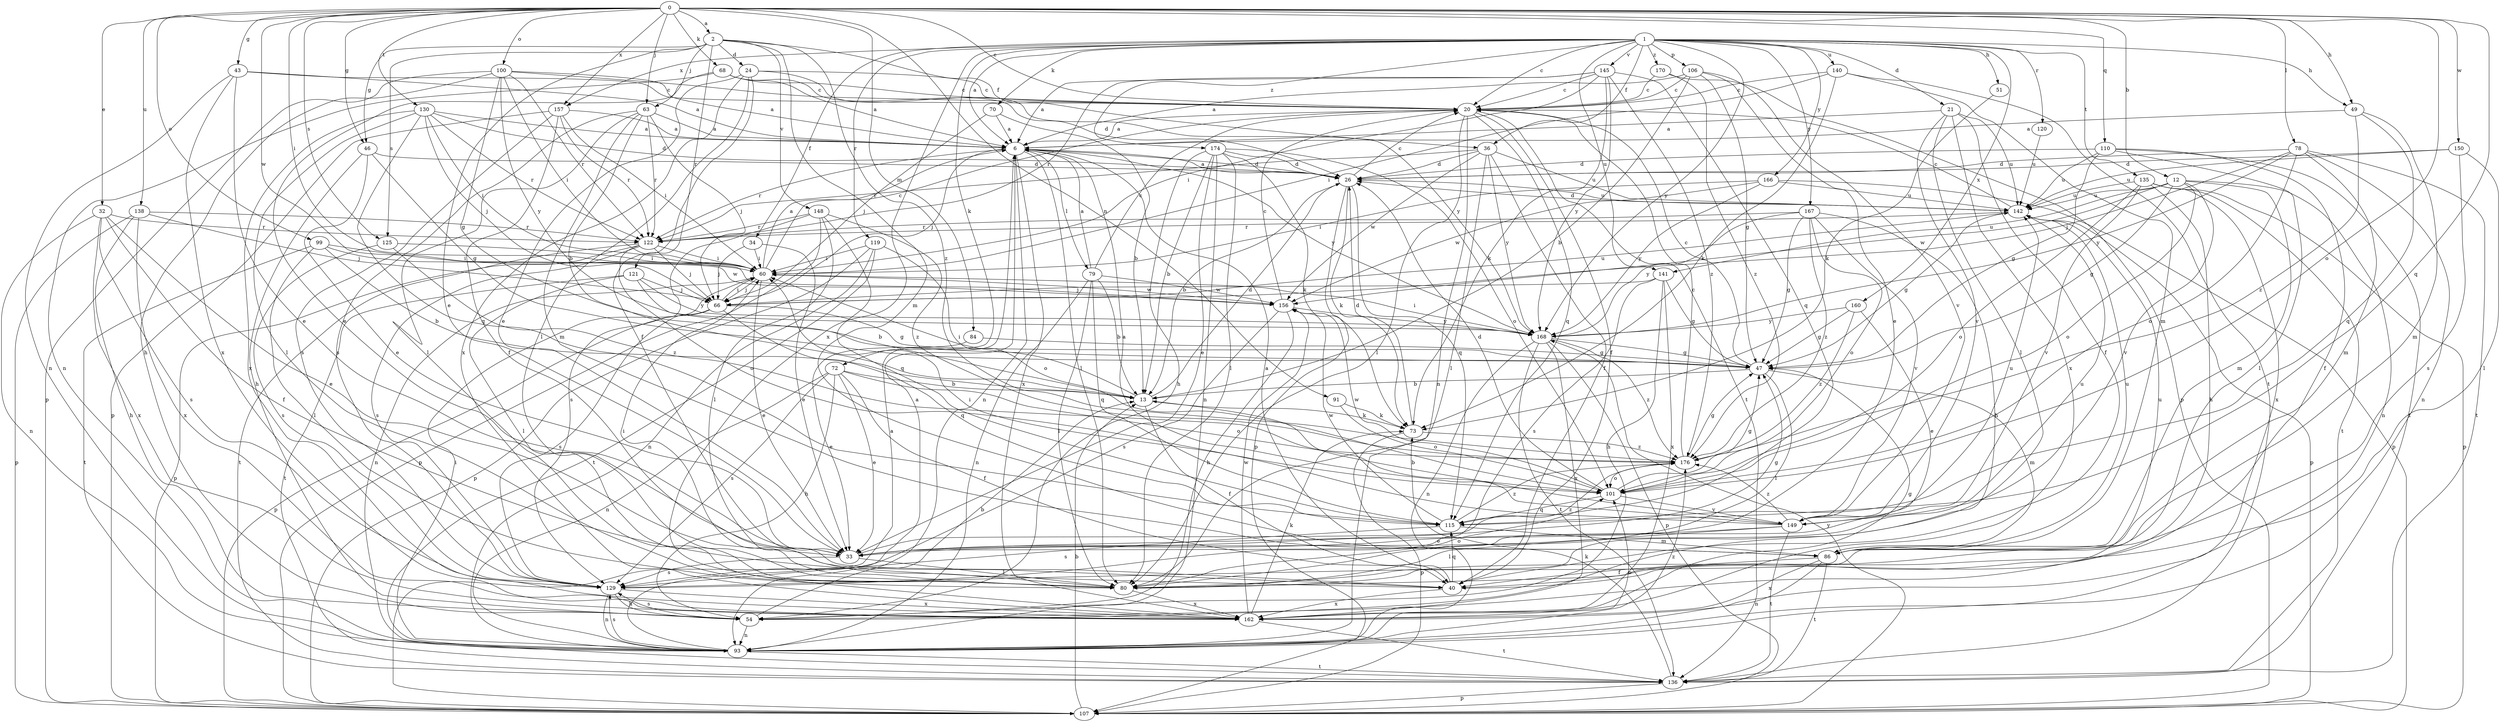 strict digraph  {
0;
1;
2;
6;
12;
13;
20;
21;
24;
26;
32;
33;
34;
36;
40;
43;
46;
47;
49;
51;
54;
60;
63;
66;
68;
70;
72;
73;
78;
79;
80;
84;
86;
91;
93;
99;
100;
101;
106;
107;
110;
115;
119;
120;
121;
122;
125;
129;
130;
135;
136;
138;
140;
141;
142;
145;
148;
149;
150;
156;
157;
160;
162;
166;
167;
168;
170;
174;
176;
0 -> 2  [label=a];
0 -> 12  [label=b];
0 -> 20  [label=c];
0 -> 32  [label=e];
0 -> 43  [label=g];
0 -> 46  [label=g];
0 -> 49  [label=h];
0 -> 60  [label=i];
0 -> 63  [label=j];
0 -> 68  [label=k];
0 -> 78  [label=l];
0 -> 84  [label=m];
0 -> 91  [label=n];
0 -> 99  [label=o];
0 -> 100  [label=o];
0 -> 101  [label=o];
0 -> 110  [label=q];
0 -> 115  [label=q];
0 -> 125  [label=s];
0 -> 130  [label=t];
0 -> 138  [label=u];
0 -> 150  [label=w];
0 -> 156  [label=w];
0 -> 157  [label=x];
1 -> 6  [label=a];
1 -> 20  [label=c];
1 -> 21  [label=d];
1 -> 34  [label=f];
1 -> 36  [label=f];
1 -> 49  [label=h];
1 -> 51  [label=h];
1 -> 70  [label=k];
1 -> 72  [label=k];
1 -> 106  [label=p];
1 -> 119  [label=r];
1 -> 120  [label=r];
1 -> 135  [label=t];
1 -> 140  [label=u];
1 -> 141  [label=u];
1 -> 145  [label=v];
1 -> 157  [label=x];
1 -> 160  [label=x];
1 -> 162  [label=x];
1 -> 166  [label=y];
1 -> 167  [label=y];
1 -> 168  [label=y];
1 -> 170  [label=z];
1 -> 174  [label=z];
2 -> 24  [label=d];
2 -> 33  [label=e];
2 -> 36  [label=f];
2 -> 46  [label=g];
2 -> 63  [label=j];
2 -> 86  [label=m];
2 -> 121  [label=r];
2 -> 125  [label=s];
2 -> 148  [label=v];
2 -> 176  [label=z];
6 -> 26  [label=d];
6 -> 66  [label=j];
6 -> 79  [label=l];
6 -> 80  [label=l];
6 -> 93  [label=n];
6 -> 122  [label=r];
6 -> 162  [label=x];
6 -> 168  [label=y];
12 -> 47  [label=g];
12 -> 86  [label=m];
12 -> 93  [label=n];
12 -> 101  [label=o];
12 -> 141  [label=u];
12 -> 142  [label=u];
12 -> 149  [label=v];
12 -> 156  [label=w];
13 -> 26  [label=d];
13 -> 40  [label=f];
13 -> 60  [label=i];
13 -> 73  [label=k];
20 -> 6  [label=a];
20 -> 40  [label=f];
20 -> 80  [label=l];
20 -> 93  [label=n];
20 -> 115  [label=q];
20 -> 136  [label=t];
21 -> 6  [label=a];
21 -> 40  [label=f];
21 -> 80  [label=l];
21 -> 142  [label=u];
21 -> 149  [label=v];
21 -> 162  [label=x];
24 -> 20  [label=c];
24 -> 33  [label=e];
24 -> 40  [label=f];
24 -> 80  [label=l];
24 -> 162  [label=x];
24 -> 168  [label=y];
26 -> 6  [label=a];
26 -> 13  [label=b];
26 -> 20  [label=c];
26 -> 73  [label=k];
26 -> 107  [label=p];
26 -> 115  [label=q];
26 -> 142  [label=u];
32 -> 33  [label=e];
32 -> 40  [label=f];
32 -> 93  [label=n];
32 -> 122  [label=r];
32 -> 129  [label=s];
32 -> 162  [label=x];
33 -> 47  [label=g];
33 -> 80  [label=l];
33 -> 129  [label=s];
33 -> 142  [label=u];
33 -> 176  [label=z];
34 -> 33  [label=e];
34 -> 60  [label=i];
34 -> 66  [label=j];
36 -> 26  [label=d];
36 -> 40  [label=f];
36 -> 80  [label=l];
36 -> 122  [label=r];
36 -> 142  [label=u];
36 -> 156  [label=w];
36 -> 168  [label=y];
40 -> 6  [label=a];
40 -> 115  [label=q];
40 -> 142  [label=u];
40 -> 162  [label=x];
43 -> 6  [label=a];
43 -> 20  [label=c];
43 -> 33  [label=e];
43 -> 93  [label=n];
43 -> 162  [label=x];
46 -> 26  [label=d];
46 -> 33  [label=e];
46 -> 47  [label=g];
46 -> 54  [label=h];
47 -> 13  [label=b];
47 -> 20  [label=c];
47 -> 80  [label=l];
47 -> 86  [label=m];
49 -> 6  [label=a];
49 -> 86  [label=m];
49 -> 115  [label=q];
49 -> 176  [label=z];
51 -> 73  [label=k];
54 -> 13  [label=b];
54 -> 93  [label=n];
54 -> 129  [label=s];
60 -> 6  [label=a];
60 -> 20  [label=c];
60 -> 33  [label=e];
60 -> 66  [label=j];
60 -> 93  [label=n];
60 -> 156  [label=w];
63 -> 6  [label=a];
63 -> 13  [label=b];
63 -> 66  [label=j];
63 -> 80  [label=l];
63 -> 86  [label=m];
63 -> 122  [label=r];
63 -> 129  [label=s];
66 -> 47  [label=g];
66 -> 60  [label=i];
66 -> 107  [label=p];
66 -> 115  [label=q];
66 -> 129  [label=s];
66 -> 142  [label=u];
68 -> 6  [label=a];
68 -> 20  [label=c];
68 -> 26  [label=d];
68 -> 33  [label=e];
68 -> 93  [label=n];
70 -> 6  [label=a];
70 -> 13  [label=b];
70 -> 66  [label=j];
72 -> 13  [label=b];
72 -> 33  [label=e];
72 -> 40  [label=f];
72 -> 54  [label=h];
72 -> 93  [label=n];
72 -> 101  [label=o];
72 -> 129  [label=s];
73 -> 26  [label=d];
73 -> 107  [label=p];
73 -> 176  [label=z];
78 -> 26  [label=d];
78 -> 66  [label=j];
78 -> 86  [label=m];
78 -> 93  [label=n];
78 -> 101  [label=o];
78 -> 136  [label=t];
78 -> 168  [label=y];
79 -> 6  [label=a];
79 -> 13  [label=b];
79 -> 20  [label=c];
79 -> 80  [label=l];
79 -> 93  [label=n];
79 -> 115  [label=q];
79 -> 156  [label=w];
80 -> 60  [label=i];
80 -> 101  [label=o];
80 -> 162  [label=x];
84 -> 33  [label=e];
84 -> 47  [label=g];
86 -> 40  [label=f];
86 -> 93  [label=n];
86 -> 136  [label=t];
86 -> 142  [label=u];
86 -> 162  [label=x];
91 -> 73  [label=k];
91 -> 101  [label=o];
93 -> 6  [label=a];
93 -> 60  [label=i];
93 -> 101  [label=o];
93 -> 129  [label=s];
93 -> 136  [label=t];
93 -> 176  [label=z];
99 -> 13  [label=b];
99 -> 60  [label=i];
99 -> 80  [label=l];
99 -> 136  [label=t];
99 -> 156  [label=w];
100 -> 6  [label=a];
100 -> 20  [label=c];
100 -> 47  [label=g];
100 -> 54  [label=h];
100 -> 60  [label=i];
100 -> 107  [label=p];
100 -> 122  [label=r];
100 -> 168  [label=y];
101 -> 26  [label=d];
101 -> 47  [label=g];
101 -> 115  [label=q];
101 -> 149  [label=v];
101 -> 156  [label=w];
106 -> 6  [label=a];
106 -> 13  [label=b];
106 -> 20  [label=c];
106 -> 33  [label=e];
106 -> 47  [label=g];
106 -> 149  [label=v];
107 -> 6  [label=a];
107 -> 13  [label=b];
107 -> 168  [label=y];
110 -> 26  [label=d];
110 -> 40  [label=f];
110 -> 47  [label=g];
110 -> 80  [label=l];
110 -> 136  [label=t];
110 -> 142  [label=u];
115 -> 86  [label=m];
115 -> 129  [label=s];
115 -> 156  [label=w];
115 -> 176  [label=z];
119 -> 60  [label=i];
119 -> 93  [label=n];
119 -> 101  [label=o];
119 -> 107  [label=p];
119 -> 136  [label=t];
120 -> 142  [label=u];
121 -> 13  [label=b];
121 -> 66  [label=j];
121 -> 80  [label=l];
121 -> 136  [label=t];
121 -> 168  [label=y];
122 -> 60  [label=i];
122 -> 66  [label=j];
122 -> 101  [label=o];
122 -> 107  [label=p];
122 -> 129  [label=s];
122 -> 136  [label=t];
125 -> 60  [label=i];
125 -> 129  [label=s];
125 -> 176  [label=z];
129 -> 54  [label=h];
129 -> 93  [label=n];
129 -> 162  [label=x];
130 -> 6  [label=a];
130 -> 26  [label=d];
130 -> 60  [label=i];
130 -> 66  [label=j];
130 -> 80  [label=l];
130 -> 115  [label=q];
130 -> 122  [label=r];
130 -> 162  [label=x];
135 -> 54  [label=h];
135 -> 101  [label=o];
135 -> 107  [label=p];
135 -> 136  [label=t];
135 -> 142  [label=u];
135 -> 149  [label=v];
135 -> 162  [label=x];
136 -> 73  [label=k];
136 -> 107  [label=p];
138 -> 54  [label=h];
138 -> 66  [label=j];
138 -> 107  [label=p];
138 -> 122  [label=r];
138 -> 162  [label=x];
140 -> 20  [label=c];
140 -> 60  [label=i];
140 -> 73  [label=k];
140 -> 86  [label=m];
140 -> 136  [label=t];
141 -> 47  [label=g];
141 -> 54  [label=h];
141 -> 66  [label=j];
141 -> 129  [label=s];
141 -> 162  [label=x];
142 -> 20  [label=c];
142 -> 26  [label=d];
142 -> 47  [label=g];
142 -> 107  [label=p];
142 -> 122  [label=r];
145 -> 6  [label=a];
145 -> 20  [label=c];
145 -> 60  [label=i];
145 -> 73  [label=k];
145 -> 115  [label=q];
145 -> 122  [label=r];
145 -> 168  [label=y];
145 -> 176  [label=z];
148 -> 80  [label=l];
148 -> 107  [label=p];
148 -> 115  [label=q];
148 -> 122  [label=r];
148 -> 129  [label=s];
148 -> 176  [label=z];
149 -> 6  [label=a];
149 -> 13  [label=b];
149 -> 33  [label=e];
149 -> 60  [label=i];
149 -> 80  [label=l];
149 -> 136  [label=t];
149 -> 142  [label=u];
149 -> 176  [label=z];
150 -> 26  [label=d];
150 -> 80  [label=l];
150 -> 129  [label=s];
150 -> 142  [label=u];
156 -> 20  [label=c];
156 -> 54  [label=h];
156 -> 129  [label=s];
156 -> 168  [label=y];
157 -> 6  [label=a];
157 -> 40  [label=f];
157 -> 60  [label=i];
157 -> 107  [label=p];
157 -> 122  [label=r];
157 -> 129  [label=s];
160 -> 33  [label=e];
160 -> 47  [label=g];
160 -> 168  [label=y];
160 -> 176  [label=z];
162 -> 47  [label=g];
162 -> 73  [label=k];
162 -> 136  [label=t];
162 -> 156  [label=w];
166 -> 60  [label=i];
166 -> 107  [label=p];
166 -> 142  [label=u];
166 -> 156  [label=w];
166 -> 168  [label=y];
167 -> 47  [label=g];
167 -> 54  [label=h];
167 -> 101  [label=o];
167 -> 122  [label=r];
167 -> 149  [label=v];
167 -> 168  [label=y];
167 -> 176  [label=z];
168 -> 47  [label=g];
168 -> 60  [label=i];
168 -> 93  [label=n];
168 -> 107  [label=p];
168 -> 136  [label=t];
168 -> 162  [label=x];
168 -> 176  [label=z];
170 -> 20  [label=c];
170 -> 107  [label=p];
170 -> 176  [label=z];
174 -> 13  [label=b];
174 -> 26  [label=d];
174 -> 33  [label=e];
174 -> 54  [label=h];
174 -> 73  [label=k];
174 -> 80  [label=l];
174 -> 93  [label=n];
174 -> 101  [label=o];
176 -> 20  [label=c];
176 -> 47  [label=g];
176 -> 101  [label=o];
}
